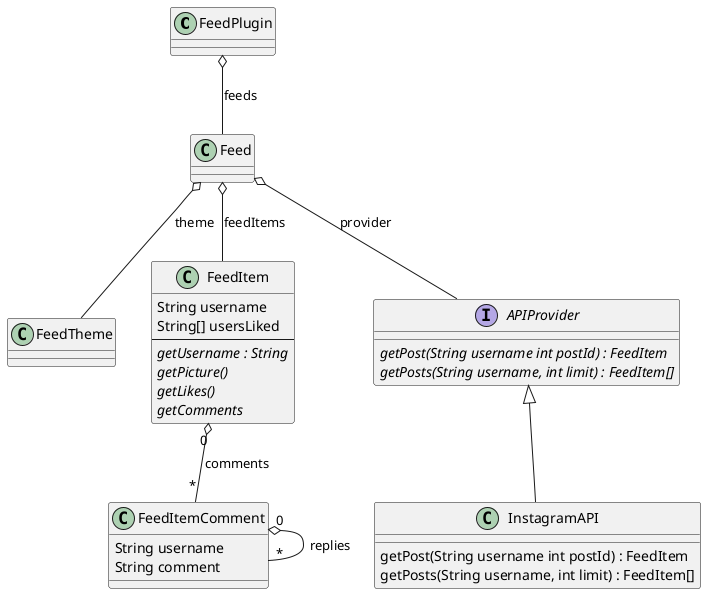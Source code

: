 @startuml
class FeedPlugin {

}

class Feed {

}

class FeedTheme {

}

class FeedItemComment {
  String username
  String comment
}



class FeedItem {
  String username
  String[] usersLiked
  --
  {abstract} getUsername : String
  {abstract} getPicture()
  {abstract} getLikes()
  {abstract} getComments
}

interface APIProvider {
 {abstract} getPost(String username int postId) : FeedItem
 {abstract} getPosts(String username, int limit) : FeedItem[]
}

class InstagramAPI {
  getPost(String username int postId) : FeedItem
  getPosts(String username, int limit) : FeedItem[]
}

APIProvider <|-- InstagramAPI

FeedItemComment "0" o-- "*" FeedItemComment : replies
FeedItem "0" o-- "*" FeedItemComment : comments

Feed o-- APIProvider: provider
Feed o-- FeedTheme : theme
FeedPlugin o-- Feed : feeds
Feed o-- FeedItem : feedItems
@enduml
